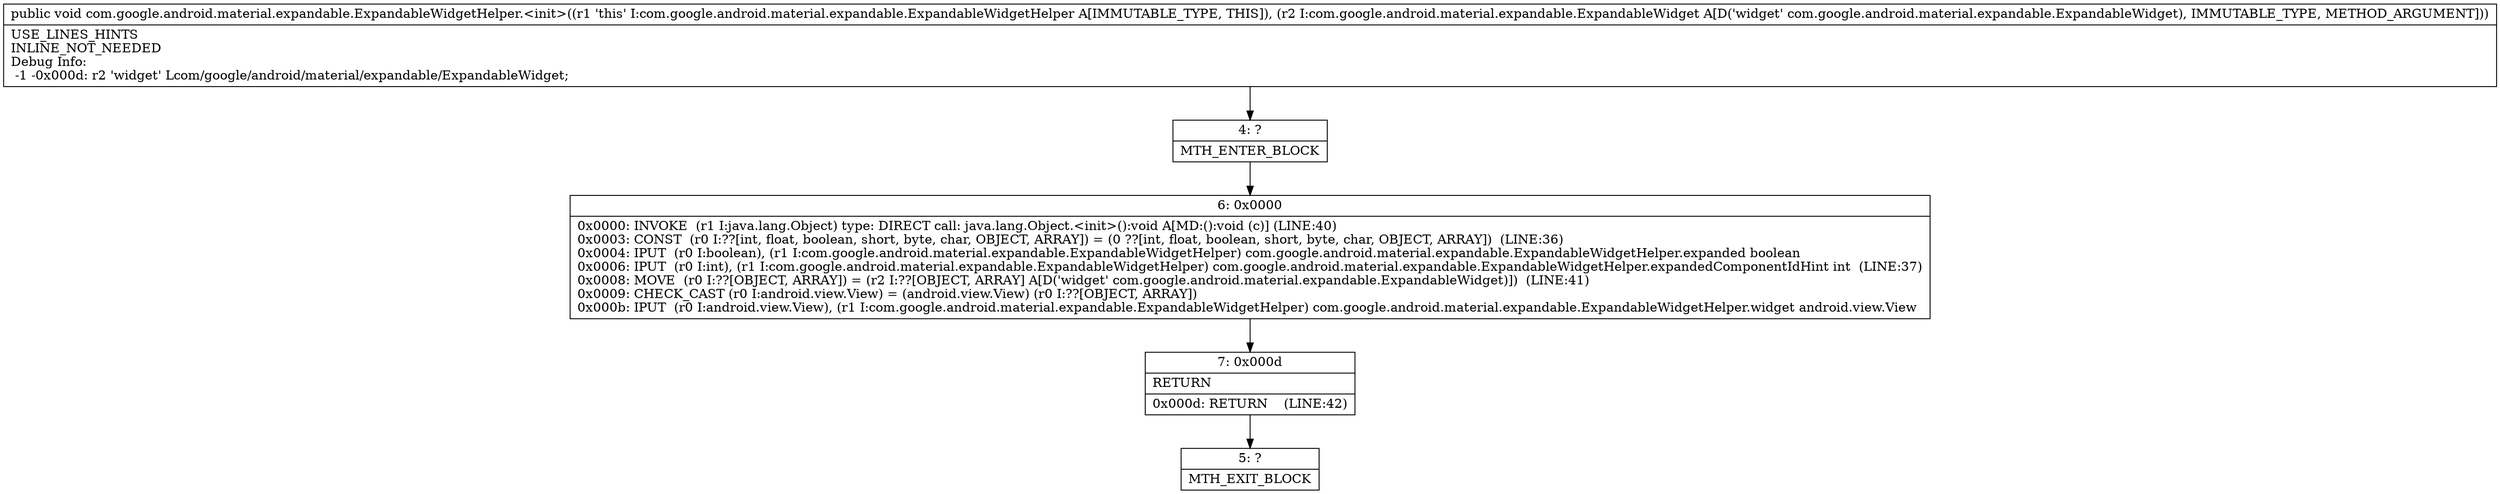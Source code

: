 digraph "CFG forcom.google.android.material.expandable.ExpandableWidgetHelper.\<init\>(Lcom\/google\/android\/material\/expandable\/ExpandableWidget;)V" {
Node_4 [shape=record,label="{4\:\ ?|MTH_ENTER_BLOCK\l}"];
Node_6 [shape=record,label="{6\:\ 0x0000|0x0000: INVOKE  (r1 I:java.lang.Object) type: DIRECT call: java.lang.Object.\<init\>():void A[MD:():void (c)] (LINE:40)\l0x0003: CONST  (r0 I:??[int, float, boolean, short, byte, char, OBJECT, ARRAY]) = (0 ??[int, float, boolean, short, byte, char, OBJECT, ARRAY])  (LINE:36)\l0x0004: IPUT  (r0 I:boolean), (r1 I:com.google.android.material.expandable.ExpandableWidgetHelper) com.google.android.material.expandable.ExpandableWidgetHelper.expanded boolean \l0x0006: IPUT  (r0 I:int), (r1 I:com.google.android.material.expandable.ExpandableWidgetHelper) com.google.android.material.expandable.ExpandableWidgetHelper.expandedComponentIdHint int  (LINE:37)\l0x0008: MOVE  (r0 I:??[OBJECT, ARRAY]) = (r2 I:??[OBJECT, ARRAY] A[D('widget' com.google.android.material.expandable.ExpandableWidget)])  (LINE:41)\l0x0009: CHECK_CAST (r0 I:android.view.View) = (android.view.View) (r0 I:??[OBJECT, ARRAY]) \l0x000b: IPUT  (r0 I:android.view.View), (r1 I:com.google.android.material.expandable.ExpandableWidgetHelper) com.google.android.material.expandable.ExpandableWidgetHelper.widget android.view.View \l}"];
Node_7 [shape=record,label="{7\:\ 0x000d|RETURN\l|0x000d: RETURN    (LINE:42)\l}"];
Node_5 [shape=record,label="{5\:\ ?|MTH_EXIT_BLOCK\l}"];
MethodNode[shape=record,label="{public void com.google.android.material.expandable.ExpandableWidgetHelper.\<init\>((r1 'this' I:com.google.android.material.expandable.ExpandableWidgetHelper A[IMMUTABLE_TYPE, THIS]), (r2 I:com.google.android.material.expandable.ExpandableWidget A[D('widget' com.google.android.material.expandable.ExpandableWidget), IMMUTABLE_TYPE, METHOD_ARGUMENT]))  | USE_LINES_HINTS\lINLINE_NOT_NEEDED\lDebug Info:\l  \-1 \-0x000d: r2 'widget' Lcom\/google\/android\/material\/expandable\/ExpandableWidget;\l}"];
MethodNode -> Node_4;Node_4 -> Node_6;
Node_6 -> Node_7;
Node_7 -> Node_5;
}

